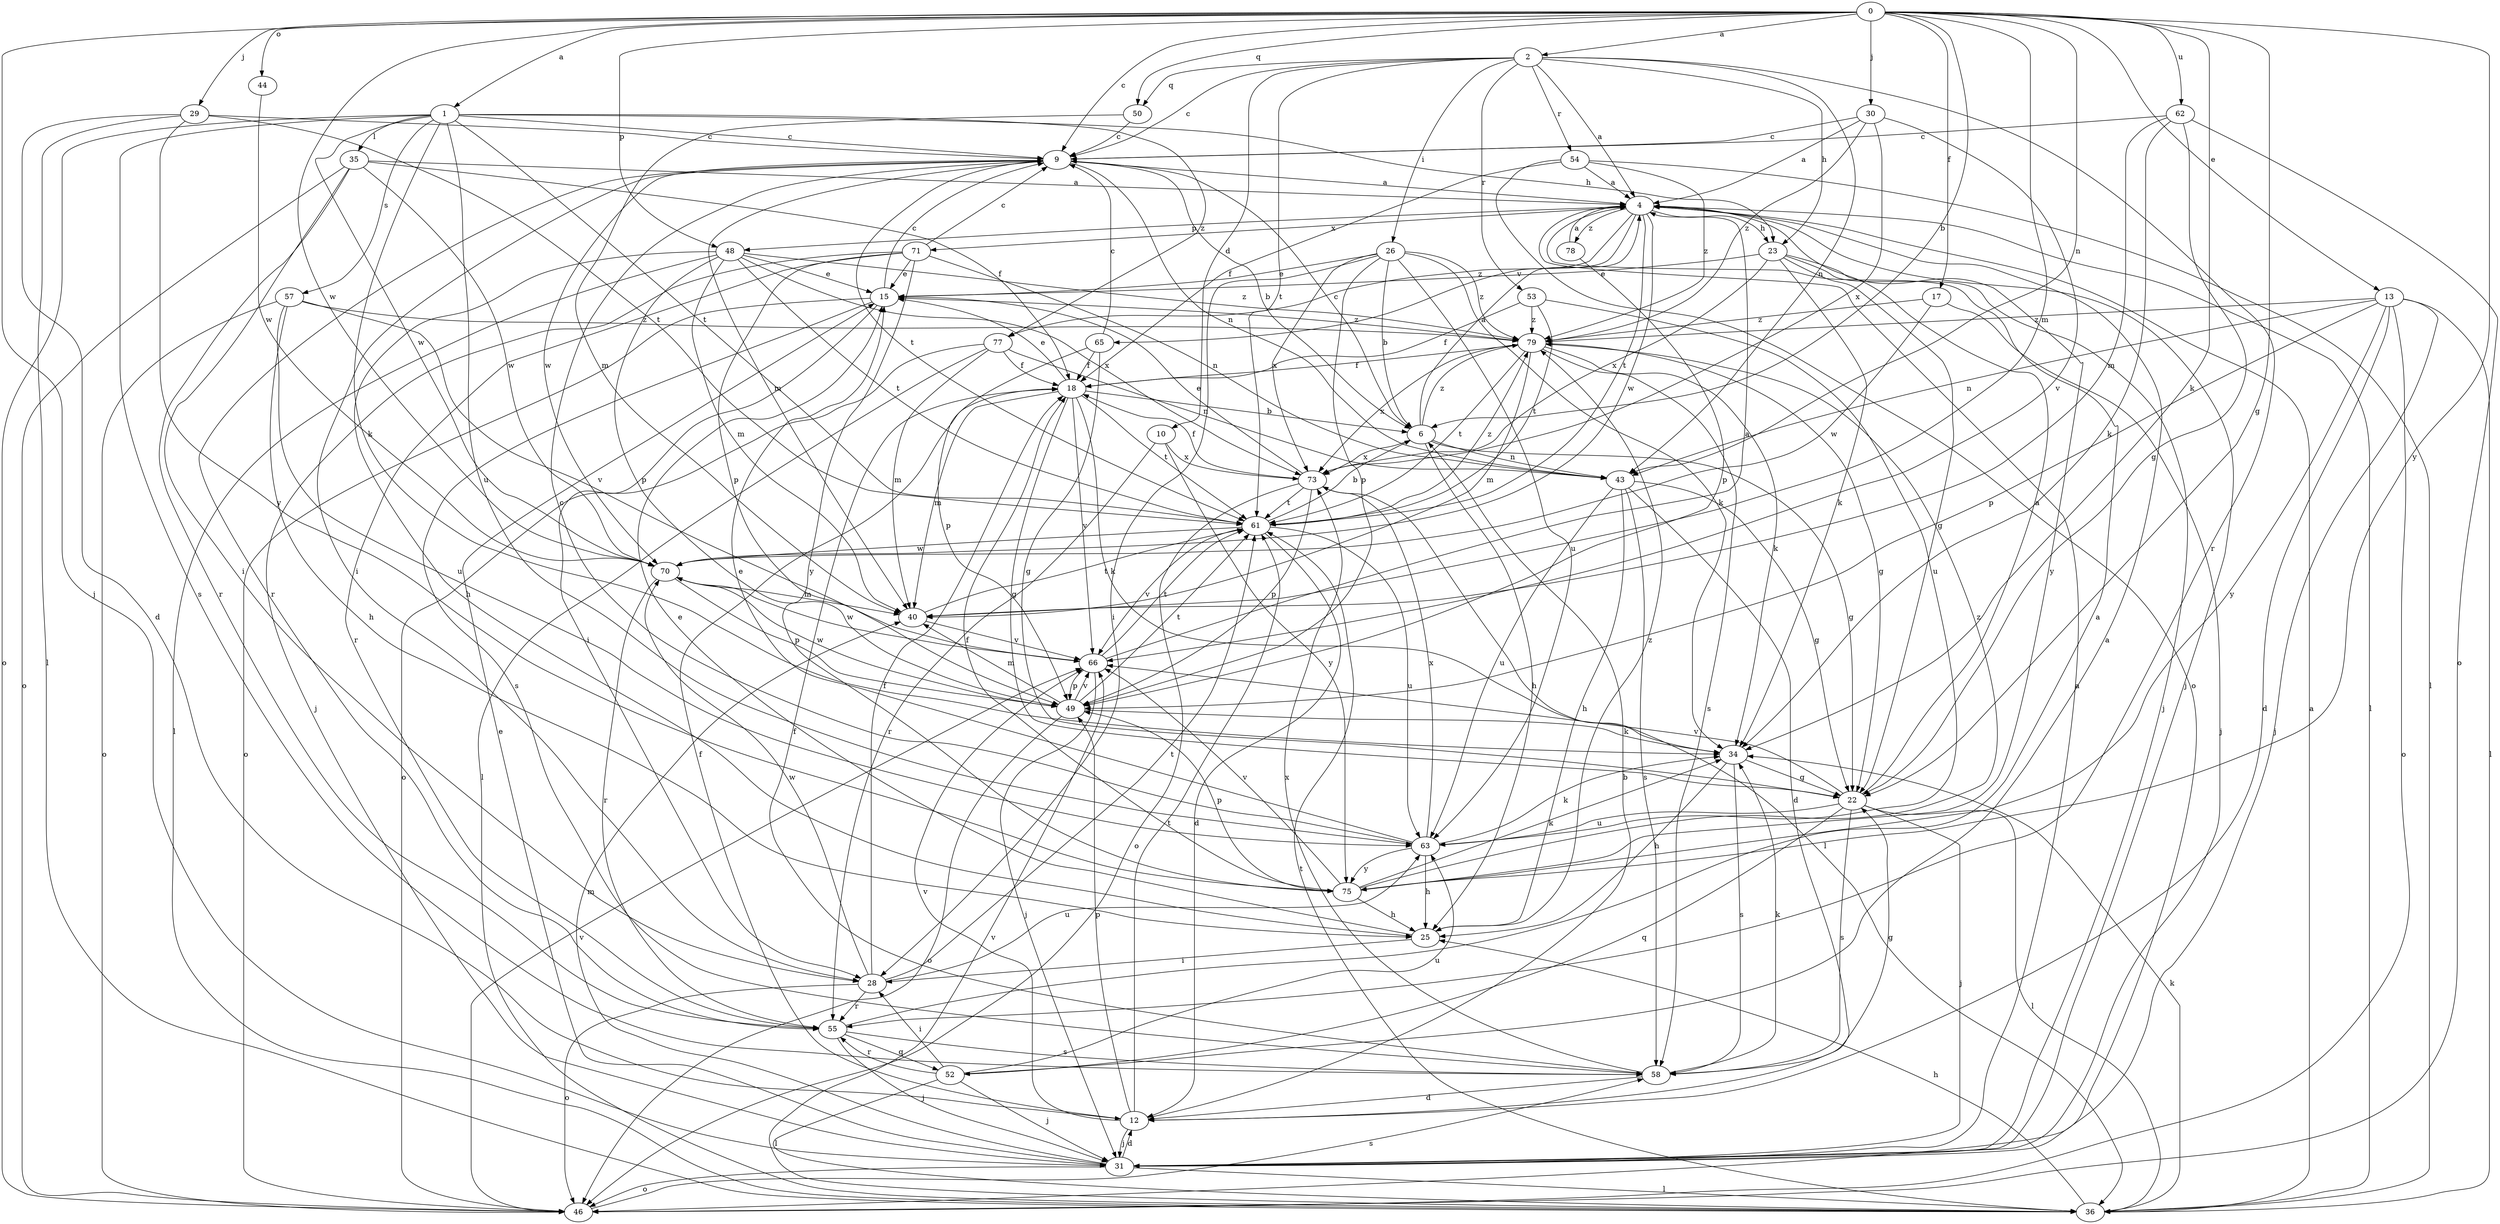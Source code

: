 strict digraph  {
0;
1;
2;
4;
6;
9;
10;
12;
13;
15;
17;
18;
22;
23;
25;
26;
28;
29;
30;
31;
34;
35;
36;
40;
43;
44;
46;
48;
49;
50;
52;
53;
54;
55;
57;
58;
61;
62;
63;
65;
66;
70;
71;
73;
75;
77;
78;
79;
0 -> 1  [label=a];
0 -> 2  [label=a];
0 -> 6  [label=b];
0 -> 9  [label=c];
0 -> 13  [label=e];
0 -> 17  [label=f];
0 -> 22  [label=g];
0 -> 29  [label=j];
0 -> 30  [label=j];
0 -> 31  [label=j];
0 -> 34  [label=k];
0 -> 40  [label=m];
0 -> 43  [label=n];
0 -> 44  [label=o];
0 -> 48  [label=p];
0 -> 50  [label=q];
0 -> 62  [label=u];
0 -> 70  [label=w];
0 -> 75  [label=y];
1 -> 9  [label=c];
1 -> 23  [label=h];
1 -> 34  [label=k];
1 -> 35  [label=l];
1 -> 46  [label=o];
1 -> 57  [label=s];
1 -> 58  [label=s];
1 -> 61  [label=t];
1 -> 63  [label=u];
1 -> 70  [label=w];
1 -> 77  [label=z];
2 -> 4  [label=a];
2 -> 9  [label=c];
2 -> 10  [label=d];
2 -> 23  [label=h];
2 -> 26  [label=i];
2 -> 43  [label=n];
2 -> 50  [label=q];
2 -> 53  [label=r];
2 -> 54  [label=r];
2 -> 55  [label=r];
2 -> 61  [label=t];
4 -> 23  [label=h];
4 -> 31  [label=j];
4 -> 36  [label=l];
4 -> 48  [label=p];
4 -> 61  [label=t];
4 -> 65  [label=v];
4 -> 70  [label=w];
4 -> 71  [label=x];
4 -> 77  [label=z];
4 -> 78  [label=z];
6 -> 4  [label=a];
6 -> 9  [label=c];
6 -> 22  [label=g];
6 -> 25  [label=h];
6 -> 43  [label=n];
6 -> 73  [label=x];
6 -> 79  [label=z];
9 -> 4  [label=a];
9 -> 6  [label=b];
9 -> 28  [label=i];
9 -> 40  [label=m];
9 -> 43  [label=n];
9 -> 55  [label=r];
9 -> 61  [label=t];
9 -> 70  [label=w];
10 -> 55  [label=r];
10 -> 73  [label=x];
10 -> 75  [label=y];
12 -> 6  [label=b];
12 -> 18  [label=f];
12 -> 31  [label=j];
12 -> 49  [label=p];
12 -> 61  [label=t];
12 -> 66  [label=v];
13 -> 12  [label=d];
13 -> 31  [label=j];
13 -> 36  [label=l];
13 -> 43  [label=n];
13 -> 46  [label=o];
13 -> 49  [label=p];
13 -> 75  [label=y];
13 -> 79  [label=z];
15 -> 9  [label=c];
15 -> 28  [label=i];
15 -> 46  [label=o];
15 -> 58  [label=s];
15 -> 79  [label=z];
17 -> 31  [label=j];
17 -> 70  [label=w];
17 -> 79  [label=z];
18 -> 6  [label=b];
18 -> 15  [label=e];
18 -> 22  [label=g];
18 -> 34  [label=k];
18 -> 40  [label=m];
18 -> 61  [label=t];
18 -> 66  [label=v];
22 -> 4  [label=a];
22 -> 31  [label=j];
22 -> 36  [label=l];
22 -> 52  [label=q];
22 -> 58  [label=s];
22 -> 63  [label=u];
22 -> 66  [label=v];
23 -> 15  [label=e];
23 -> 22  [label=g];
23 -> 31  [label=j];
23 -> 34  [label=k];
23 -> 73  [label=x];
23 -> 75  [label=y];
25 -> 15  [label=e];
25 -> 28  [label=i];
25 -> 79  [label=z];
26 -> 6  [label=b];
26 -> 15  [label=e];
26 -> 28  [label=i];
26 -> 34  [label=k];
26 -> 49  [label=p];
26 -> 63  [label=u];
26 -> 73  [label=x];
26 -> 79  [label=z];
28 -> 18  [label=f];
28 -> 46  [label=o];
28 -> 55  [label=r];
28 -> 61  [label=t];
28 -> 63  [label=u];
28 -> 70  [label=w];
29 -> 9  [label=c];
29 -> 12  [label=d];
29 -> 36  [label=l];
29 -> 61  [label=t];
29 -> 75  [label=y];
30 -> 4  [label=a];
30 -> 9  [label=c];
30 -> 66  [label=v];
30 -> 73  [label=x];
30 -> 79  [label=z];
31 -> 4  [label=a];
31 -> 12  [label=d];
31 -> 15  [label=e];
31 -> 36  [label=l];
31 -> 40  [label=m];
31 -> 46  [label=o];
34 -> 22  [label=g];
34 -> 25  [label=h];
34 -> 58  [label=s];
35 -> 4  [label=a];
35 -> 18  [label=f];
35 -> 28  [label=i];
35 -> 46  [label=o];
35 -> 55  [label=r];
35 -> 70  [label=w];
36 -> 4  [label=a];
36 -> 25  [label=h];
36 -> 34  [label=k];
36 -> 61  [label=t];
36 -> 66  [label=v];
40 -> 61  [label=t];
40 -> 66  [label=v];
43 -> 12  [label=d];
43 -> 22  [label=g];
43 -> 25  [label=h];
43 -> 58  [label=s];
43 -> 63  [label=u];
44 -> 70  [label=w];
46 -> 58  [label=s];
46 -> 66  [label=v];
48 -> 15  [label=e];
48 -> 25  [label=h];
48 -> 36  [label=l];
48 -> 40  [label=m];
48 -> 49  [label=p];
48 -> 61  [label=t];
48 -> 73  [label=x];
48 -> 79  [label=z];
49 -> 34  [label=k];
49 -> 40  [label=m];
49 -> 46  [label=o];
49 -> 61  [label=t];
49 -> 66  [label=v];
49 -> 70  [label=w];
50 -> 9  [label=c];
50 -> 40  [label=m];
52 -> 4  [label=a];
52 -> 28  [label=i];
52 -> 31  [label=j];
52 -> 36  [label=l];
52 -> 55  [label=r];
52 -> 63  [label=u];
53 -> 18  [label=f];
53 -> 61  [label=t];
53 -> 63  [label=u];
53 -> 79  [label=z];
54 -> 4  [label=a];
54 -> 18  [label=f];
54 -> 36  [label=l];
54 -> 46  [label=o];
54 -> 79  [label=z];
55 -> 4  [label=a];
55 -> 31  [label=j];
55 -> 52  [label=q];
55 -> 58  [label=s];
57 -> 25  [label=h];
57 -> 46  [label=o];
57 -> 63  [label=u];
57 -> 66  [label=v];
57 -> 79  [label=z];
58 -> 12  [label=d];
58 -> 18  [label=f];
58 -> 22  [label=g];
58 -> 34  [label=k];
58 -> 73  [label=x];
61 -> 6  [label=b];
61 -> 12  [label=d];
61 -> 63  [label=u];
61 -> 66  [label=v];
61 -> 70  [label=w];
61 -> 79  [label=z];
62 -> 9  [label=c];
62 -> 22  [label=g];
62 -> 34  [label=k];
62 -> 40  [label=m];
62 -> 46  [label=o];
63 -> 9  [label=c];
63 -> 15  [label=e];
63 -> 25  [label=h];
63 -> 34  [label=k];
63 -> 73  [label=x];
63 -> 75  [label=y];
65 -> 9  [label=c];
65 -> 18  [label=f];
65 -> 22  [label=g];
65 -> 49  [label=p];
66 -> 4  [label=a];
66 -> 31  [label=j];
66 -> 49  [label=p];
66 -> 61  [label=t];
66 -> 70  [label=w];
70 -> 40  [label=m];
70 -> 49  [label=p];
70 -> 55  [label=r];
71 -> 9  [label=c];
71 -> 15  [label=e];
71 -> 31  [label=j];
71 -> 43  [label=n];
71 -> 49  [label=p];
71 -> 55  [label=r];
71 -> 75  [label=y];
73 -> 15  [label=e];
73 -> 18  [label=f];
73 -> 36  [label=l];
73 -> 46  [label=o];
73 -> 49  [label=p];
73 -> 61  [label=t];
75 -> 18  [label=f];
75 -> 25  [label=h];
75 -> 34  [label=k];
75 -> 49  [label=p];
75 -> 66  [label=v];
75 -> 79  [label=z];
77 -> 18  [label=f];
77 -> 36  [label=l];
77 -> 40  [label=m];
77 -> 43  [label=n];
77 -> 46  [label=o];
78 -> 4  [label=a];
78 -> 49  [label=p];
79 -> 18  [label=f];
79 -> 22  [label=g];
79 -> 34  [label=k];
79 -> 40  [label=m];
79 -> 58  [label=s];
79 -> 61  [label=t];
79 -> 73  [label=x];
}
